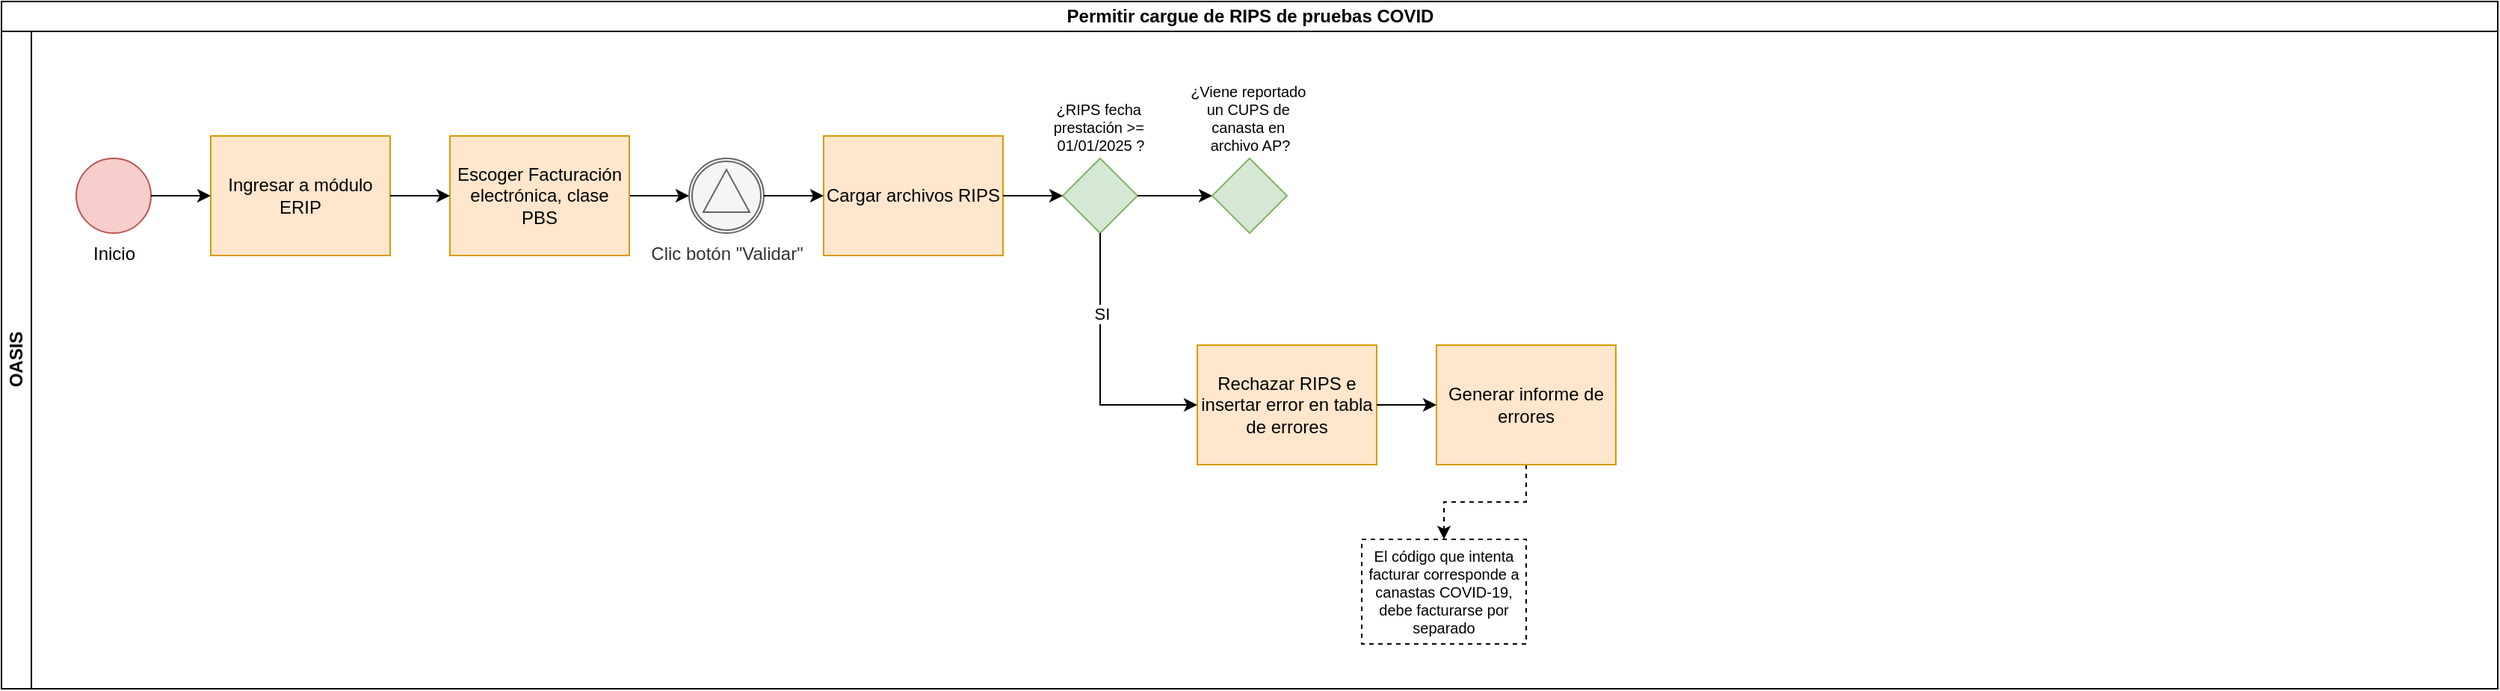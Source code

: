 <mxfile version="26.0.16">
  <diagram name="Página-1" id="Hdc81AM2Uc06f9mj2QX-">
    <mxGraphModel dx="794" dy="690" grid="1" gridSize="10" guides="1" tooltips="1" connect="1" arrows="1" fold="1" page="1" pageScale="1" pageWidth="2910" pageHeight="1030" math="0" shadow="0">
      <root>
        <mxCell id="0" />
        <mxCell id="1" parent="0" />
        <mxCell id="HDhrtGJA4EhIXhscm4DT-1" value="&lt;font style=&quot;vertical-align: inherit;&quot;&gt;&lt;font style=&quot;vertical-align: inherit;&quot;&gt;Permitir cargue de RIPS de pruebas COVID&lt;/font&gt;&lt;/font&gt;" style="swimlane;childLayout=stackLayout;resizeParent=1;resizeParentMax=0;horizontal=1;startSize=20;horizontalStack=0;html=1;" vertex="1" parent="1">
          <mxGeometry x="80" y="60" width="1670" height="460" as="geometry" />
        </mxCell>
        <mxCell id="HDhrtGJA4EhIXhscm4DT-2" value="&lt;font style=&quot;vertical-align: inherit;&quot;&gt;&lt;font style=&quot;vertical-align: inherit;&quot;&gt;OASIS&lt;/font&gt;&lt;/font&gt;" style="swimlane;startSize=20;horizontal=0;html=1;" vertex="1" parent="HDhrtGJA4EhIXhscm4DT-1">
          <mxGeometry y="20" width="1670" height="440" as="geometry" />
        </mxCell>
        <mxCell id="HDhrtGJA4EhIXhscm4DT-5" value="Inicio" style="points=[[0.145,0.145,0],[0.5,0,0],[0.855,0.145,0],[1,0.5,0],[0.855,0.855,0],[0.5,1,0],[0.145,0.855,0],[0,0.5,0]];shape=mxgraph.bpmn.event;html=1;verticalLabelPosition=bottom;labelBackgroundColor=#ffffff;verticalAlign=top;align=center;perimeter=ellipsePerimeter;outlineConnect=0;aspect=fixed;outline=standard;symbol=general;fillColor=#f8cecc;strokeColor=#b85450;" vertex="1" parent="HDhrtGJA4EhIXhscm4DT-2">
          <mxGeometry x="50" y="85" width="50" height="50" as="geometry" />
        </mxCell>
        <mxCell id="HDhrtGJA4EhIXhscm4DT-7" value="Ingresar a módulo ERIP" style="points=[[0.25,0,0],[0.5,0,0],[0.75,0,0],[1,0.25,0],[1,0.5,0],[1,0.75,0],[0.75,1,0],[0.5,1,0],[0.25,1,0],[0,0.75,0],[0,0.5,0],[0,0.25,0]];shape=mxgraph.bpmn.task2;whiteSpace=wrap;rectStyle=rounded;size=10;html=1;container=1;expand=0;collapsible=0;taskMarker=user;fillColor=#ffe6cc;strokeColor=#d79b00;" vertex="1" parent="HDhrtGJA4EhIXhscm4DT-2">
          <mxGeometry x="140" y="70" width="120" height="80" as="geometry" />
        </mxCell>
        <mxCell id="HDhrtGJA4EhIXhscm4DT-6" style="edgeStyle=orthogonalEdgeStyle;rounded=0;orthogonalLoop=1;jettySize=auto;html=1;" edge="1" parent="HDhrtGJA4EhIXhscm4DT-2" source="HDhrtGJA4EhIXhscm4DT-5" target="HDhrtGJA4EhIXhscm4DT-7">
          <mxGeometry relative="1" as="geometry">
            <mxPoint x="140" y="110" as="targetPoint" />
          </mxGeometry>
        </mxCell>
        <mxCell id="HDhrtGJA4EhIXhscm4DT-11" style="edgeStyle=orthogonalEdgeStyle;rounded=0;orthogonalLoop=1;jettySize=auto;html=1;" edge="1" parent="HDhrtGJA4EhIXhscm4DT-2" source="HDhrtGJA4EhIXhscm4DT-9" target="HDhrtGJA4EhIXhscm4DT-10">
          <mxGeometry relative="1" as="geometry" />
        </mxCell>
        <mxCell id="HDhrtGJA4EhIXhscm4DT-9" value="Escoger Facturación electrónica, clase PBS" style="points=[[0.25,0,0],[0.5,0,0],[0.75,0,0],[1,0.25,0],[1,0.5,0],[1,0.75,0],[0.75,1,0],[0.5,1,0],[0.25,1,0],[0,0.75,0],[0,0.5,0],[0,0.25,0]];shape=mxgraph.bpmn.task2;whiteSpace=wrap;rectStyle=rounded;size=10;html=1;container=1;expand=0;collapsible=0;taskMarker=user;fillColor=#ffe6cc;strokeColor=#d79b00;" vertex="1" parent="HDhrtGJA4EhIXhscm4DT-2">
          <mxGeometry x="300" y="70" width="120" height="80" as="geometry" />
        </mxCell>
        <mxCell id="HDhrtGJA4EhIXhscm4DT-8" style="edgeStyle=orthogonalEdgeStyle;rounded=0;orthogonalLoop=1;jettySize=auto;html=1;" edge="1" parent="HDhrtGJA4EhIXhscm4DT-2" source="HDhrtGJA4EhIXhscm4DT-7" target="HDhrtGJA4EhIXhscm4DT-9">
          <mxGeometry relative="1" as="geometry">
            <mxPoint x="300" y="110" as="targetPoint" />
          </mxGeometry>
        </mxCell>
        <mxCell id="HDhrtGJA4EhIXhscm4DT-10" value="Clic botón &quot;Validar&quot;" style="points=[[0.145,0.145,0],[0.5,0,0],[0.855,0.145,0],[1,0.5,0],[0.855,0.855,0],[0.5,1,0],[0.145,0.855,0],[0,0.5,0]];shape=mxgraph.bpmn.event;html=1;verticalLabelPosition=bottom;labelBackgroundColor=#ffffff;verticalAlign=top;align=center;perimeter=ellipsePerimeter;outlineConnect=0;aspect=fixed;outline=catching;symbol=signal;fillColor=#f5f5f5;fontColor=#333333;strokeColor=#666666;" vertex="1" parent="HDhrtGJA4EhIXhscm4DT-2">
          <mxGeometry x="460" y="85" width="50" height="50" as="geometry" />
        </mxCell>
        <mxCell id="HDhrtGJA4EhIXhscm4DT-13" value="Cargar archivos RIPS" style="points=[[0.25,0,0],[0.5,0,0],[0.75,0,0],[1,0.25,0],[1,0.5,0],[1,0.75,0],[0.75,1,0],[0.5,1,0],[0.25,1,0],[0,0.75,0],[0,0.5,0],[0,0.25,0]];shape=mxgraph.bpmn.task2;whiteSpace=wrap;rectStyle=rounded;size=10;html=1;container=1;expand=0;collapsible=0;taskMarker=user;fillColor=#ffe6cc;strokeColor=#d79b00;" vertex="1" parent="HDhrtGJA4EhIXhscm4DT-2">
          <mxGeometry x="550" y="70" width="120" height="80" as="geometry" />
        </mxCell>
        <mxCell id="HDhrtGJA4EhIXhscm4DT-12" style="edgeStyle=orthogonalEdgeStyle;rounded=0;orthogonalLoop=1;jettySize=auto;html=1;" edge="1" parent="HDhrtGJA4EhIXhscm4DT-2" source="HDhrtGJA4EhIXhscm4DT-10" target="HDhrtGJA4EhIXhscm4DT-13">
          <mxGeometry relative="1" as="geometry">
            <mxPoint x="580" y="110" as="targetPoint" />
          </mxGeometry>
        </mxCell>
        <mxCell id="HDhrtGJA4EhIXhscm4DT-15" value="¿RIPS fecha&amp;nbsp;&lt;div&gt;prestación &amp;gt;=&amp;nbsp;&lt;div&gt;01/01/2025 &lt;span style=&quot;background-color: light-dark(rgb(255, 255, 255), rgb(18, 18, 18)); color: light-dark(rgb(0, 0, 0), rgb(255, 255, 255));&quot;&gt;?&lt;/span&gt;&lt;/div&gt;&lt;/div&gt;" style="points=[[0.25,0.25,0],[0.5,0,0],[0.75,0.25,0],[1,0.5,0],[0.75,0.75,0],[0.5,1,0],[0.25,0.75,0],[0,0.5,0]];shape=mxgraph.bpmn.gateway2;html=1;verticalLabelPosition=top;labelBackgroundColor=#ffffff;verticalAlign=bottom;align=center;perimeter=rhombusPerimeter;outlineConnect=0;outline=none;symbol=none;fillColor=#d5e8d4;strokeColor=#82b366;fontSize=10;labelPosition=center;" vertex="1" parent="HDhrtGJA4EhIXhscm4DT-2">
          <mxGeometry x="710" y="85" width="50" height="50" as="geometry" />
        </mxCell>
        <mxCell id="HDhrtGJA4EhIXhscm4DT-14" style="edgeStyle=orthogonalEdgeStyle;rounded=0;orthogonalLoop=1;jettySize=auto;html=1;" edge="1" parent="HDhrtGJA4EhIXhscm4DT-2" source="HDhrtGJA4EhIXhscm4DT-13" target="HDhrtGJA4EhIXhscm4DT-15">
          <mxGeometry relative="1" as="geometry">
            <mxPoint x="720" y="110" as="targetPoint" />
          </mxGeometry>
        </mxCell>
        <mxCell id="HDhrtGJA4EhIXhscm4DT-17" value="Rechazar RIPS e insertar error en tabla de errores" style="points=[[0.25,0,0],[0.5,0,0],[0.75,0,0],[1,0.25,0],[1,0.5,0],[1,0.75,0],[0.75,1,0],[0.5,1,0],[0.25,1,0],[0,0.75,0],[0,0.5,0],[0,0.25,0]];shape=mxgraph.bpmn.task2;whiteSpace=wrap;rectStyle=rounded;size=10;html=1;container=1;expand=0;collapsible=0;taskMarker=script;fillColor=#ffe6cc;strokeColor=#d79b00;" vertex="1" parent="HDhrtGJA4EhIXhscm4DT-2">
          <mxGeometry x="800" y="210" width="120" height="80" as="geometry" />
        </mxCell>
        <mxCell id="HDhrtGJA4EhIXhscm4DT-16" style="edgeStyle=orthogonalEdgeStyle;rounded=0;orthogonalLoop=1;jettySize=auto;html=1;entryX=0;entryY=0.5;entryDx=0;entryDy=0;entryPerimeter=0;" edge="1" parent="HDhrtGJA4EhIXhscm4DT-2" source="HDhrtGJA4EhIXhscm4DT-15" target="HDhrtGJA4EhIXhscm4DT-17">
          <mxGeometry relative="1" as="geometry">
            <mxPoint x="740" y="230" as="targetPoint" />
            <Array as="points">
              <mxPoint x="735" y="250" />
            </Array>
          </mxGeometry>
        </mxCell>
        <mxCell id="HDhrtGJA4EhIXhscm4DT-18" value="SI" style="edgeLabel;html=1;align=center;verticalAlign=middle;resizable=0;points=[];" vertex="1" connectable="0" parent="HDhrtGJA4EhIXhscm4DT-16">
          <mxGeometry x="-0.4" y="1" relative="1" as="geometry">
            <mxPoint as="offset" />
          </mxGeometry>
        </mxCell>
        <mxCell id="HDhrtGJA4EhIXhscm4DT-22" style="edgeStyle=orthogonalEdgeStyle;rounded=0;orthogonalLoop=1;jettySize=auto;html=1;dashed=1;" edge="1" parent="HDhrtGJA4EhIXhscm4DT-2" source="HDhrtGJA4EhIXhscm4DT-20" target="HDhrtGJA4EhIXhscm4DT-21">
          <mxGeometry relative="1" as="geometry" />
        </mxCell>
        <mxCell id="HDhrtGJA4EhIXhscm4DT-20" value="Generar informe de errores" style="points=[[0.25,0,0],[0.5,0,0],[0.75,0,0],[1,0.25,0],[1,0.5,0],[1,0.75,0],[0.75,1,0],[0.5,1,0],[0.25,1,0],[0,0.75,0],[0,0.5,0],[0,0.25,0]];shape=mxgraph.bpmn.task2;whiteSpace=wrap;rectStyle=rounded;size=10;html=1;container=1;expand=0;collapsible=0;taskMarker=script;fillColor=#ffe6cc;strokeColor=#d79b00;" vertex="1" parent="HDhrtGJA4EhIXhscm4DT-2">
          <mxGeometry x="960" y="210" width="120" height="80" as="geometry" />
        </mxCell>
        <mxCell id="HDhrtGJA4EhIXhscm4DT-19" style="edgeStyle=orthogonalEdgeStyle;rounded=0;orthogonalLoop=1;jettySize=auto;html=1;" edge="1" parent="HDhrtGJA4EhIXhscm4DT-2" source="HDhrtGJA4EhIXhscm4DT-17" target="HDhrtGJA4EhIXhscm4DT-20">
          <mxGeometry relative="1" as="geometry">
            <mxPoint x="970" y="230" as="targetPoint" />
          </mxGeometry>
        </mxCell>
        <mxCell id="HDhrtGJA4EhIXhscm4DT-21" value="El código que intenta facturar corresponde a canastas COVID-19, debe facturarse por separado" style="text;html=1;align=center;verticalAlign=middle;whiteSpace=wrap;rounded=0;strokeColor=default;dashed=1;fontSize=10;" vertex="1" parent="HDhrtGJA4EhIXhscm4DT-2">
          <mxGeometry x="910" y="340" width="110" height="70" as="geometry" />
        </mxCell>
        <mxCell id="HDhrtGJA4EhIXhscm4DT-23" style="edgeStyle=orthogonalEdgeStyle;rounded=0;orthogonalLoop=1;jettySize=auto;html=1;entryX=0;entryY=0.5;entryDx=0;entryDy=0;entryPerimeter=0;" edge="1" parent="HDhrtGJA4EhIXhscm4DT-2" source="HDhrtGJA4EhIXhscm4DT-15" target="HDhrtGJA4EhIXhscm4DT-25">
          <mxGeometry relative="1" as="geometry">
            <mxPoint x="800" y="110" as="targetPoint" />
          </mxGeometry>
        </mxCell>
        <mxCell id="HDhrtGJA4EhIXhscm4DT-25" value="¿Viene reportado&amp;nbsp;&lt;div&gt;un CUPS de&amp;nbsp;&lt;/div&gt;&lt;div&gt;canasta en&amp;nbsp;&lt;/div&gt;&lt;div&gt;archivo AP?&lt;/div&gt;" style="points=[[0.25,0.25,0],[0.5,0,0],[0.75,0.25,0],[1,0.5,0],[0.75,0.75,0],[0.5,1,0],[0.25,0.75,0],[0,0.5,0]];shape=mxgraph.bpmn.gateway2;html=1;verticalLabelPosition=top;labelBackgroundColor=#ffffff;verticalAlign=bottom;align=center;perimeter=rhombusPerimeter;outlineConnect=0;outline=none;symbol=none;fillColor=#d5e8d4;strokeColor=#82b366;fontSize=10;labelPosition=center;" vertex="1" parent="HDhrtGJA4EhIXhscm4DT-2">
          <mxGeometry x="810" y="85" width="50" height="50" as="geometry" />
        </mxCell>
      </root>
    </mxGraphModel>
  </diagram>
</mxfile>
